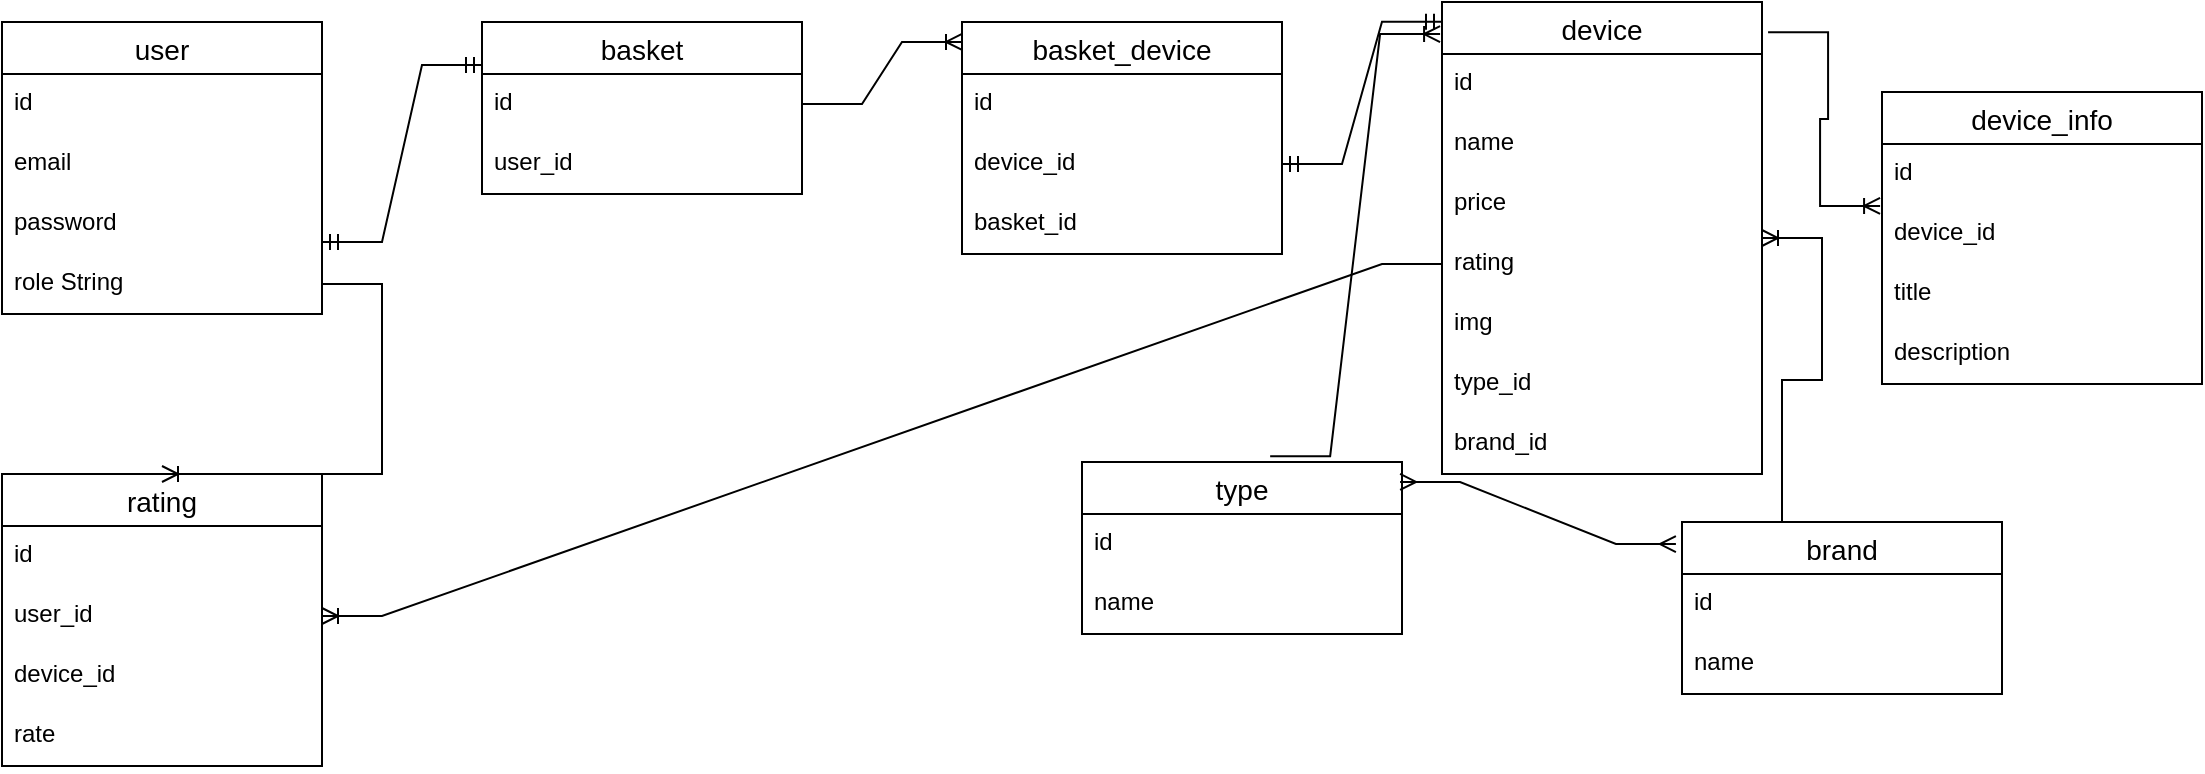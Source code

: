 <mxfile version="20.7.4" type="device"><diagram id="wiT7cWmYFBsrDOUgfvMM" name="Страница 1"><mxGraphModel dx="1122" dy="735" grid="1" gridSize="10" guides="1" tooltips="1" connect="1" arrows="1" fold="1" page="1" pageScale="1" pageWidth="827" pageHeight="1169" math="0" shadow="0"><root><mxCell id="0"/><mxCell id="1" parent="0"/><mxCell id="N3jlhL-EzbD6qrlFHZ5V-1" value="user" style="swimlane;fontStyle=0;childLayout=stackLayout;horizontal=1;startSize=26;horizontalStack=0;resizeParent=1;resizeParentMax=0;resizeLast=0;collapsible=1;marginBottom=0;align=center;fontSize=14;" vertex="1" parent="1"><mxGeometry x="30" y="80" width="160" height="146" as="geometry"/></mxCell><mxCell id="N3jlhL-EzbD6qrlFHZ5V-2" value="id" style="text;strokeColor=none;fillColor=none;spacingLeft=4;spacingRight=4;overflow=hidden;rotatable=0;points=[[0,0.5],[1,0.5]];portConstraint=eastwest;fontSize=12;" vertex="1" parent="N3jlhL-EzbD6qrlFHZ5V-1"><mxGeometry y="26" width="160" height="30" as="geometry"/></mxCell><mxCell id="N3jlhL-EzbD6qrlFHZ5V-3" value="email" style="text;strokeColor=none;fillColor=none;spacingLeft=4;spacingRight=4;overflow=hidden;rotatable=0;points=[[0,0.5],[1,0.5]];portConstraint=eastwest;fontSize=12;" vertex="1" parent="N3jlhL-EzbD6qrlFHZ5V-1"><mxGeometry y="56" width="160" height="30" as="geometry"/></mxCell><mxCell id="N3jlhL-EzbD6qrlFHZ5V-4" value="password" style="text;strokeColor=none;fillColor=none;spacingLeft=4;spacingRight=4;overflow=hidden;rotatable=0;points=[[0,0.5],[1,0.5]];portConstraint=eastwest;fontSize=12;" vertex="1" parent="N3jlhL-EzbD6qrlFHZ5V-1"><mxGeometry y="86" width="160" height="30" as="geometry"/></mxCell><mxCell id="N3jlhL-EzbD6qrlFHZ5V-7" value="role String&#10;" style="text;strokeColor=none;fillColor=none;spacingLeft=4;spacingRight=4;overflow=hidden;rotatable=0;points=[[0,0.5],[1,0.5]];portConstraint=eastwest;fontSize=12;" vertex="1" parent="N3jlhL-EzbD6qrlFHZ5V-1"><mxGeometry y="116" width="160" height="30" as="geometry"/></mxCell><mxCell id="N3jlhL-EzbD6qrlFHZ5V-8" value="basket" style="swimlane;fontStyle=0;childLayout=stackLayout;horizontal=1;startSize=26;horizontalStack=0;resizeParent=1;resizeParentMax=0;resizeLast=0;collapsible=1;marginBottom=0;align=center;fontSize=14;" vertex="1" parent="1"><mxGeometry x="270" y="80" width="160" height="86" as="geometry"/></mxCell><mxCell id="N3jlhL-EzbD6qrlFHZ5V-9" value="id" style="text;strokeColor=none;fillColor=none;spacingLeft=4;spacingRight=4;overflow=hidden;rotatable=0;points=[[0,0.5],[1,0.5]];portConstraint=eastwest;fontSize=12;" vertex="1" parent="N3jlhL-EzbD6qrlFHZ5V-8"><mxGeometry y="26" width="160" height="30" as="geometry"/></mxCell><mxCell id="N3jlhL-EzbD6qrlFHZ5V-10" value="user_id" style="text;strokeColor=none;fillColor=none;spacingLeft=4;spacingRight=4;overflow=hidden;rotatable=0;points=[[0,0.5],[1,0.5]];portConstraint=eastwest;fontSize=12;" vertex="1" parent="N3jlhL-EzbD6qrlFHZ5V-8"><mxGeometry y="56" width="160" height="30" as="geometry"/></mxCell><mxCell id="N3jlhL-EzbD6qrlFHZ5V-13" value="" style="edgeStyle=entityRelationEdgeStyle;fontSize=12;html=1;endArrow=ERmandOne;startArrow=ERmandOne;rounded=0;entryX=0;entryY=0.25;entryDx=0;entryDy=0;" edge="1" parent="1" target="N3jlhL-EzbD6qrlFHZ5V-8"><mxGeometry width="100" height="100" relative="1" as="geometry"><mxPoint x="190" y="190" as="sourcePoint"/><mxPoint x="280" y="90" as="targetPoint"/></mxGeometry></mxCell><mxCell id="N3jlhL-EzbD6qrlFHZ5V-14" value="device" style="swimlane;fontStyle=0;childLayout=stackLayout;horizontal=1;startSize=26;horizontalStack=0;resizeParent=1;resizeParentMax=0;resizeLast=0;collapsible=1;marginBottom=0;align=center;fontSize=14;" vertex="1" parent="1"><mxGeometry x="750" y="70" width="160" height="236" as="geometry"/></mxCell><mxCell id="N3jlhL-EzbD6qrlFHZ5V-15" value="id" style="text;strokeColor=none;fillColor=none;spacingLeft=4;spacingRight=4;overflow=hidden;rotatable=0;points=[[0,0.5],[1,0.5]];portConstraint=eastwest;fontSize=12;" vertex="1" parent="N3jlhL-EzbD6qrlFHZ5V-14"><mxGeometry y="26" width="160" height="30" as="geometry"/></mxCell><mxCell id="N3jlhL-EzbD6qrlFHZ5V-16" value="name" style="text;strokeColor=none;fillColor=none;spacingLeft=4;spacingRight=4;overflow=hidden;rotatable=0;points=[[0,0.5],[1,0.5]];portConstraint=eastwest;fontSize=12;" vertex="1" parent="N3jlhL-EzbD6qrlFHZ5V-14"><mxGeometry y="56" width="160" height="30" as="geometry"/></mxCell><mxCell id="N3jlhL-EzbD6qrlFHZ5V-17" value="price" style="text;strokeColor=none;fillColor=none;spacingLeft=4;spacingRight=4;overflow=hidden;rotatable=0;points=[[0,0.5],[1,0.5]];portConstraint=eastwest;fontSize=12;" vertex="1" parent="N3jlhL-EzbD6qrlFHZ5V-14"><mxGeometry y="86" width="160" height="30" as="geometry"/></mxCell><mxCell id="N3jlhL-EzbD6qrlFHZ5V-18" value="rating" style="text;strokeColor=none;fillColor=none;spacingLeft=4;spacingRight=4;overflow=hidden;rotatable=0;points=[[0,0.5],[1,0.5]];portConstraint=eastwest;fontSize=12;" vertex="1" parent="N3jlhL-EzbD6qrlFHZ5V-14"><mxGeometry y="116" width="160" height="30" as="geometry"/></mxCell><mxCell id="N3jlhL-EzbD6qrlFHZ5V-19" value="img" style="text;strokeColor=none;fillColor=none;spacingLeft=4;spacingRight=4;overflow=hidden;rotatable=0;points=[[0,0.5],[1,0.5]];portConstraint=eastwest;fontSize=12;" vertex="1" parent="N3jlhL-EzbD6qrlFHZ5V-14"><mxGeometry y="146" width="160" height="30" as="geometry"/></mxCell><mxCell id="N3jlhL-EzbD6qrlFHZ5V-20" value="type_id" style="text;strokeColor=none;fillColor=none;spacingLeft=4;spacingRight=4;overflow=hidden;rotatable=0;points=[[0,0.5],[1,0.5]];portConstraint=eastwest;fontSize=12;" vertex="1" parent="N3jlhL-EzbD6qrlFHZ5V-14"><mxGeometry y="176" width="160" height="30" as="geometry"/></mxCell><mxCell id="N3jlhL-EzbD6qrlFHZ5V-21" value="brand_id" style="text;strokeColor=none;fillColor=none;spacingLeft=4;spacingRight=4;overflow=hidden;rotatable=0;points=[[0,0.5],[1,0.5]];portConstraint=eastwest;fontSize=12;" vertex="1" parent="N3jlhL-EzbD6qrlFHZ5V-14"><mxGeometry y="206" width="160" height="30" as="geometry"/></mxCell><mxCell id="N3jlhL-EzbD6qrlFHZ5V-22" value="type" style="swimlane;fontStyle=0;childLayout=stackLayout;horizontal=1;startSize=26;horizontalStack=0;resizeParent=1;resizeParentMax=0;resizeLast=0;collapsible=1;marginBottom=0;align=center;fontSize=14;" vertex="1" parent="1"><mxGeometry x="570" y="300" width="160" height="86" as="geometry"/></mxCell><mxCell id="N3jlhL-EzbD6qrlFHZ5V-23" value="id" style="text;strokeColor=none;fillColor=none;spacingLeft=4;spacingRight=4;overflow=hidden;rotatable=0;points=[[0,0.5],[1,0.5]];portConstraint=eastwest;fontSize=12;" vertex="1" parent="N3jlhL-EzbD6qrlFHZ5V-22"><mxGeometry y="26" width="160" height="30" as="geometry"/></mxCell><mxCell id="N3jlhL-EzbD6qrlFHZ5V-24" value="name" style="text;strokeColor=none;fillColor=none;spacingLeft=4;spacingRight=4;overflow=hidden;rotatable=0;points=[[0,0.5],[1,0.5]];portConstraint=eastwest;fontSize=12;" vertex="1" parent="N3jlhL-EzbD6qrlFHZ5V-22"><mxGeometry y="56" width="160" height="30" as="geometry"/></mxCell><mxCell id="N3jlhL-EzbD6qrlFHZ5V-26" value="brand" style="swimlane;fontStyle=0;childLayout=stackLayout;horizontal=1;startSize=26;horizontalStack=0;resizeParent=1;resizeParentMax=0;resizeLast=0;collapsible=1;marginBottom=0;align=center;fontSize=14;" vertex="1" parent="1"><mxGeometry x="870" y="330" width="160" height="86" as="geometry"/></mxCell><mxCell id="N3jlhL-EzbD6qrlFHZ5V-27" value="id" style="text;strokeColor=none;fillColor=none;spacingLeft=4;spacingRight=4;overflow=hidden;rotatable=0;points=[[0,0.5],[1,0.5]];portConstraint=eastwest;fontSize=12;" vertex="1" parent="N3jlhL-EzbD6qrlFHZ5V-26"><mxGeometry y="26" width="160" height="30" as="geometry"/></mxCell><mxCell id="N3jlhL-EzbD6qrlFHZ5V-28" value="name" style="text;strokeColor=none;fillColor=none;spacingLeft=4;spacingRight=4;overflow=hidden;rotatable=0;points=[[0,0.5],[1,0.5]];portConstraint=eastwest;fontSize=12;" vertex="1" parent="N3jlhL-EzbD6qrlFHZ5V-26"><mxGeometry y="56" width="160" height="30" as="geometry"/></mxCell><mxCell id="N3jlhL-EzbD6qrlFHZ5V-30" value="" style="edgeStyle=entityRelationEdgeStyle;fontSize=12;html=1;endArrow=ERoneToMany;rounded=0;exitX=0.588;exitY=-0.034;exitDx=0;exitDy=0;exitPerimeter=0;entryX=-0.006;entryY=0.068;entryDx=0;entryDy=0;entryPerimeter=0;" edge="1" parent="1" source="N3jlhL-EzbD6qrlFHZ5V-22" target="N3jlhL-EzbD6qrlFHZ5V-14"><mxGeometry x="0.133" y="-28" width="100" height="100" relative="1" as="geometry"><mxPoint x="580" y="350" as="sourcePoint"/><mxPoint x="680" y="250" as="targetPoint"/><mxPoint as="offset"/></mxGeometry></mxCell><mxCell id="N3jlhL-EzbD6qrlFHZ5V-31" value="" style="edgeStyle=entityRelationEdgeStyle;fontSize=12;html=1;endArrow=ERoneToMany;rounded=0;exitX=0.5;exitY=0;exitDx=0;exitDy=0;" edge="1" parent="1" source="N3jlhL-EzbD6qrlFHZ5V-26" target="N3jlhL-EzbD6qrlFHZ5V-14"><mxGeometry x="1" y="-136" width="100" height="100" relative="1" as="geometry"><mxPoint x="850" y="421" as="sourcePoint"/><mxPoint x="950" y="320" as="targetPoint"/><mxPoint x="110" y="-56" as="offset"/></mxGeometry></mxCell><mxCell id="N3jlhL-EzbD6qrlFHZ5V-32" value="" style="edgeStyle=entityRelationEdgeStyle;fontSize=12;html=1;endArrow=ERmany;startArrow=ERmany;rounded=0;exitX=0.994;exitY=0.116;exitDx=0;exitDy=0;exitPerimeter=0;entryX=-0.019;entryY=0.128;entryDx=0;entryDy=0;entryPerimeter=0;" edge="1" parent="1" source="N3jlhL-EzbD6qrlFHZ5V-22" target="N3jlhL-EzbD6qrlFHZ5V-26"><mxGeometry width="100" height="100" relative="1" as="geometry"><mxPoint x="800" y="379.018" as="sourcePoint"/><mxPoint x="870" y="405" as="targetPoint"/></mxGeometry></mxCell><mxCell id="N3jlhL-EzbD6qrlFHZ5V-33" value="device_info" style="swimlane;fontStyle=0;childLayout=stackLayout;horizontal=1;startSize=26;horizontalStack=0;resizeParent=1;resizeParentMax=0;resizeLast=0;collapsible=1;marginBottom=0;align=center;fontSize=14;" vertex="1" parent="1"><mxGeometry x="970" y="115" width="160" height="146" as="geometry"/></mxCell><mxCell id="N3jlhL-EzbD6qrlFHZ5V-34" value="id" style="text;strokeColor=none;fillColor=none;spacingLeft=4;spacingRight=4;overflow=hidden;rotatable=0;points=[[0,0.5],[1,0.5]];portConstraint=eastwest;fontSize=12;" vertex="1" parent="N3jlhL-EzbD6qrlFHZ5V-33"><mxGeometry y="26" width="160" height="30" as="geometry"/></mxCell><mxCell id="N3jlhL-EzbD6qrlFHZ5V-35" value="device_id" style="text;strokeColor=none;fillColor=none;spacingLeft=4;spacingRight=4;overflow=hidden;rotatable=0;points=[[0,0.5],[1,0.5]];portConstraint=eastwest;fontSize=12;" vertex="1" parent="N3jlhL-EzbD6qrlFHZ5V-33"><mxGeometry y="56" width="160" height="30" as="geometry"/></mxCell><mxCell id="N3jlhL-EzbD6qrlFHZ5V-36" value="title" style="text;strokeColor=none;fillColor=none;spacingLeft=4;spacingRight=4;overflow=hidden;rotatable=0;points=[[0,0.5],[1,0.5]];portConstraint=eastwest;fontSize=12;" vertex="1" parent="N3jlhL-EzbD6qrlFHZ5V-33"><mxGeometry y="86" width="160" height="30" as="geometry"/></mxCell><mxCell id="N3jlhL-EzbD6qrlFHZ5V-38" value="description" style="text;strokeColor=none;fillColor=none;spacingLeft=4;spacingRight=4;overflow=hidden;rotatable=0;points=[[0,0.5],[1,0.5]];portConstraint=eastwest;fontSize=12;" vertex="1" parent="N3jlhL-EzbD6qrlFHZ5V-33"><mxGeometry y="116" width="160" height="30" as="geometry"/></mxCell><mxCell id="N3jlhL-EzbD6qrlFHZ5V-37" value="" style="edgeStyle=entityRelationEdgeStyle;fontSize=12;html=1;endArrow=ERoneToMany;rounded=0;entryX=-0.006;entryY=1.033;entryDx=0;entryDy=0;entryPerimeter=0;exitX=1.019;exitY=0.064;exitDx=0;exitDy=0;exitPerimeter=0;" edge="1" parent="1" source="N3jlhL-EzbD6qrlFHZ5V-14" target="N3jlhL-EzbD6qrlFHZ5V-34"><mxGeometry width="100" height="100" relative="1" as="geometry"><mxPoint x="990" y="171" as="sourcePoint"/><mxPoint x="1090" y="71" as="targetPoint"/></mxGeometry></mxCell><mxCell id="N3jlhL-EzbD6qrlFHZ5V-39" value="basket_device" style="swimlane;fontStyle=0;childLayout=stackLayout;horizontal=1;startSize=26;horizontalStack=0;resizeParent=1;resizeParentMax=0;resizeLast=0;collapsible=1;marginBottom=0;align=center;fontSize=14;" vertex="1" parent="1"><mxGeometry x="510" y="80" width="160" height="116" as="geometry"/></mxCell><mxCell id="N3jlhL-EzbD6qrlFHZ5V-40" value="id" style="text;strokeColor=none;fillColor=none;spacingLeft=4;spacingRight=4;overflow=hidden;rotatable=0;points=[[0,0.5],[1,0.5]];portConstraint=eastwest;fontSize=12;" vertex="1" parent="N3jlhL-EzbD6qrlFHZ5V-39"><mxGeometry y="26" width="160" height="30" as="geometry"/></mxCell><mxCell id="N3jlhL-EzbD6qrlFHZ5V-41" value="device_id" style="text;strokeColor=none;fillColor=none;spacingLeft=4;spacingRight=4;overflow=hidden;rotatable=0;points=[[0,0.5],[1,0.5]];portConstraint=eastwest;fontSize=12;" vertex="1" parent="N3jlhL-EzbD6qrlFHZ5V-39"><mxGeometry y="56" width="160" height="30" as="geometry"/></mxCell><mxCell id="N3jlhL-EzbD6qrlFHZ5V-42" value="basket_id" style="text;strokeColor=none;fillColor=none;spacingLeft=4;spacingRight=4;overflow=hidden;rotatable=0;points=[[0,0.5],[1,0.5]];portConstraint=eastwest;fontSize=12;" vertex="1" parent="N3jlhL-EzbD6qrlFHZ5V-39"><mxGeometry y="86" width="160" height="30" as="geometry"/></mxCell><mxCell id="N3jlhL-EzbD6qrlFHZ5V-43" value="" style="edgeStyle=entityRelationEdgeStyle;fontSize=12;html=1;endArrow=ERoneToMany;rounded=0;exitX=1;exitY=0.5;exitDx=0;exitDy=0;entryX=0;entryY=0.086;entryDx=0;entryDy=0;entryPerimeter=0;" edge="1" parent="1" source="N3jlhL-EzbD6qrlFHZ5V-9" target="N3jlhL-EzbD6qrlFHZ5V-39"><mxGeometry x="0.354" y="33" width="100" height="100" relative="1" as="geometry"><mxPoint x="414" y="203" as="sourcePoint"/><mxPoint x="514" y="103" as="targetPoint"/><mxPoint x="-1" as="offset"/></mxGeometry></mxCell><mxCell id="N3jlhL-EzbD6qrlFHZ5V-44" value="" style="edgeStyle=entityRelationEdgeStyle;fontSize=12;html=1;endArrow=ERmandOne;startArrow=ERmandOne;rounded=0;exitX=1;exitY=0.5;exitDx=0;exitDy=0;entryX=0;entryY=0.042;entryDx=0;entryDy=0;entryPerimeter=0;" edge="1" parent="1" source="N3jlhL-EzbD6qrlFHZ5V-41" target="N3jlhL-EzbD6qrlFHZ5V-14"><mxGeometry width="100" height="100" relative="1" as="geometry"><mxPoint x="710" y="270" as="sourcePoint"/><mxPoint x="810" y="170" as="targetPoint"/></mxGeometry></mxCell><mxCell id="N3jlhL-EzbD6qrlFHZ5V-45" value="rating" style="swimlane;fontStyle=0;childLayout=stackLayout;horizontal=1;startSize=26;horizontalStack=0;resizeParent=1;resizeParentMax=0;resizeLast=0;collapsible=1;marginBottom=0;align=center;fontSize=14;" vertex="1" parent="1"><mxGeometry x="30" y="306" width="160" height="146" as="geometry"/></mxCell><mxCell id="N3jlhL-EzbD6qrlFHZ5V-46" value="id" style="text;strokeColor=none;fillColor=none;spacingLeft=4;spacingRight=4;overflow=hidden;rotatable=0;points=[[0,0.5],[1,0.5]];portConstraint=eastwest;fontSize=12;" vertex="1" parent="N3jlhL-EzbD6qrlFHZ5V-45"><mxGeometry y="26" width="160" height="30" as="geometry"/></mxCell><mxCell id="N3jlhL-EzbD6qrlFHZ5V-47" value="user_id" style="text;strokeColor=none;fillColor=none;spacingLeft=4;spacingRight=4;overflow=hidden;rotatable=0;points=[[0,0.5],[1,0.5]];portConstraint=eastwest;fontSize=12;" vertex="1" parent="N3jlhL-EzbD6qrlFHZ5V-45"><mxGeometry y="56" width="160" height="30" as="geometry"/></mxCell><mxCell id="N3jlhL-EzbD6qrlFHZ5V-48" value="device_id" style="text;strokeColor=none;fillColor=none;spacingLeft=4;spacingRight=4;overflow=hidden;rotatable=0;points=[[0,0.5],[1,0.5]];portConstraint=eastwest;fontSize=12;" vertex="1" parent="N3jlhL-EzbD6qrlFHZ5V-45"><mxGeometry y="86" width="160" height="30" as="geometry"/></mxCell><mxCell id="N3jlhL-EzbD6qrlFHZ5V-49" value="rate" style="text;strokeColor=none;fillColor=none;spacingLeft=4;spacingRight=4;overflow=hidden;rotatable=0;points=[[0,0.5],[1,0.5]];portConstraint=eastwest;fontSize=12;" vertex="1" parent="N3jlhL-EzbD6qrlFHZ5V-45"><mxGeometry y="116" width="160" height="30" as="geometry"/></mxCell><mxCell id="N3jlhL-EzbD6qrlFHZ5V-50" value="" style="edgeStyle=entityRelationEdgeStyle;fontSize=12;html=1;endArrow=ERoneToMany;rounded=0;entryX=0.5;entryY=0;entryDx=0;entryDy=0;" edge="1" parent="1" source="N3jlhL-EzbD6qrlFHZ5V-7" target="N3jlhL-EzbD6qrlFHZ5V-45"><mxGeometry x="-1" y="-272" width="100" height="100" relative="1" as="geometry"><mxPoint x="110" y="240" as="sourcePoint"/><mxPoint x="260" y="196" as="targetPoint"/><mxPoint x="-270" y="-242" as="offset"/></mxGeometry></mxCell><mxCell id="N3jlhL-EzbD6qrlFHZ5V-51" value="" style="edgeStyle=entityRelationEdgeStyle;fontSize=12;html=1;endArrow=ERoneToMany;rounded=0;entryX=1;entryY=0.5;entryDx=0;entryDy=0;exitX=0;exitY=0.5;exitDx=0;exitDy=0;" edge="1" parent="1" source="N3jlhL-EzbD6qrlFHZ5V-18" target="N3jlhL-EzbD6qrlFHZ5V-47"><mxGeometry width="100" height="100" relative="1" as="geometry"><mxPoint x="300" y="470" as="sourcePoint"/><mxPoint x="400" y="370" as="targetPoint"/></mxGeometry></mxCell></root></mxGraphModel></diagram></mxfile>